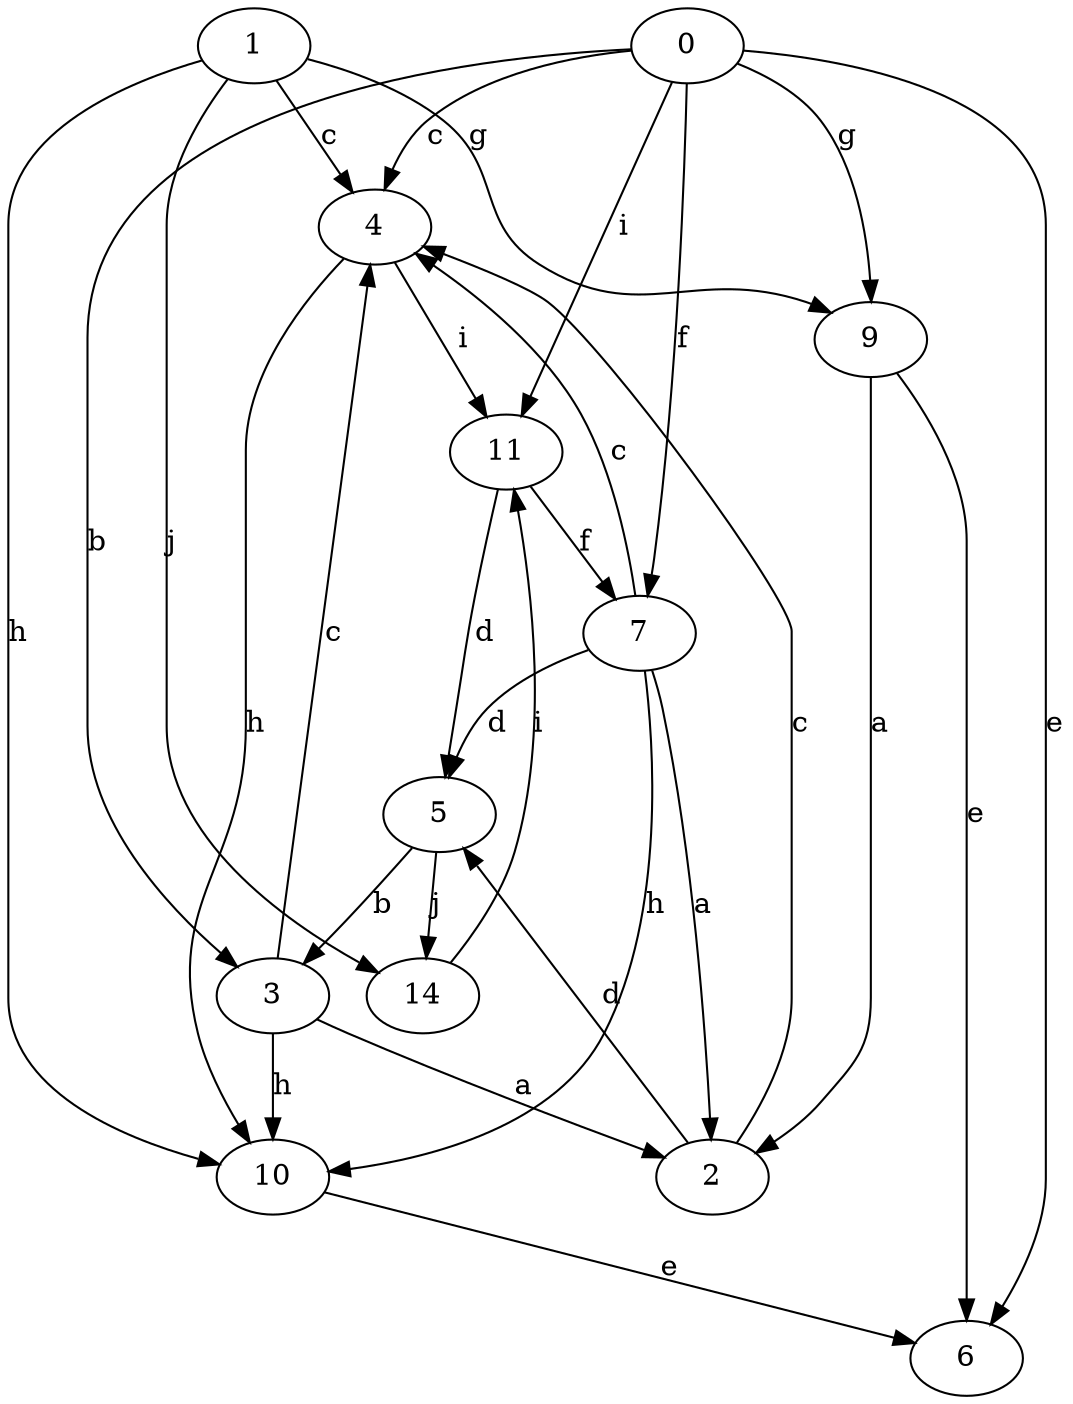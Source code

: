 strict digraph  {
1;
2;
3;
4;
5;
6;
7;
9;
10;
0;
11;
14;
1 -> 4  [label=c];
1 -> 9  [label=g];
1 -> 10  [label=h];
1 -> 14  [label=j];
2 -> 4  [label=c];
2 -> 5  [label=d];
3 -> 2  [label=a];
3 -> 4  [label=c];
3 -> 10  [label=h];
4 -> 10  [label=h];
4 -> 11  [label=i];
5 -> 3  [label=b];
5 -> 14  [label=j];
7 -> 2  [label=a];
7 -> 4  [label=c];
7 -> 5  [label=d];
7 -> 10  [label=h];
9 -> 2  [label=a];
9 -> 6  [label=e];
10 -> 6  [label=e];
0 -> 3  [label=b];
0 -> 4  [label=c];
0 -> 6  [label=e];
0 -> 7  [label=f];
0 -> 9  [label=g];
0 -> 11  [label=i];
11 -> 5  [label=d];
11 -> 7  [label=f];
14 -> 11  [label=i];
}
